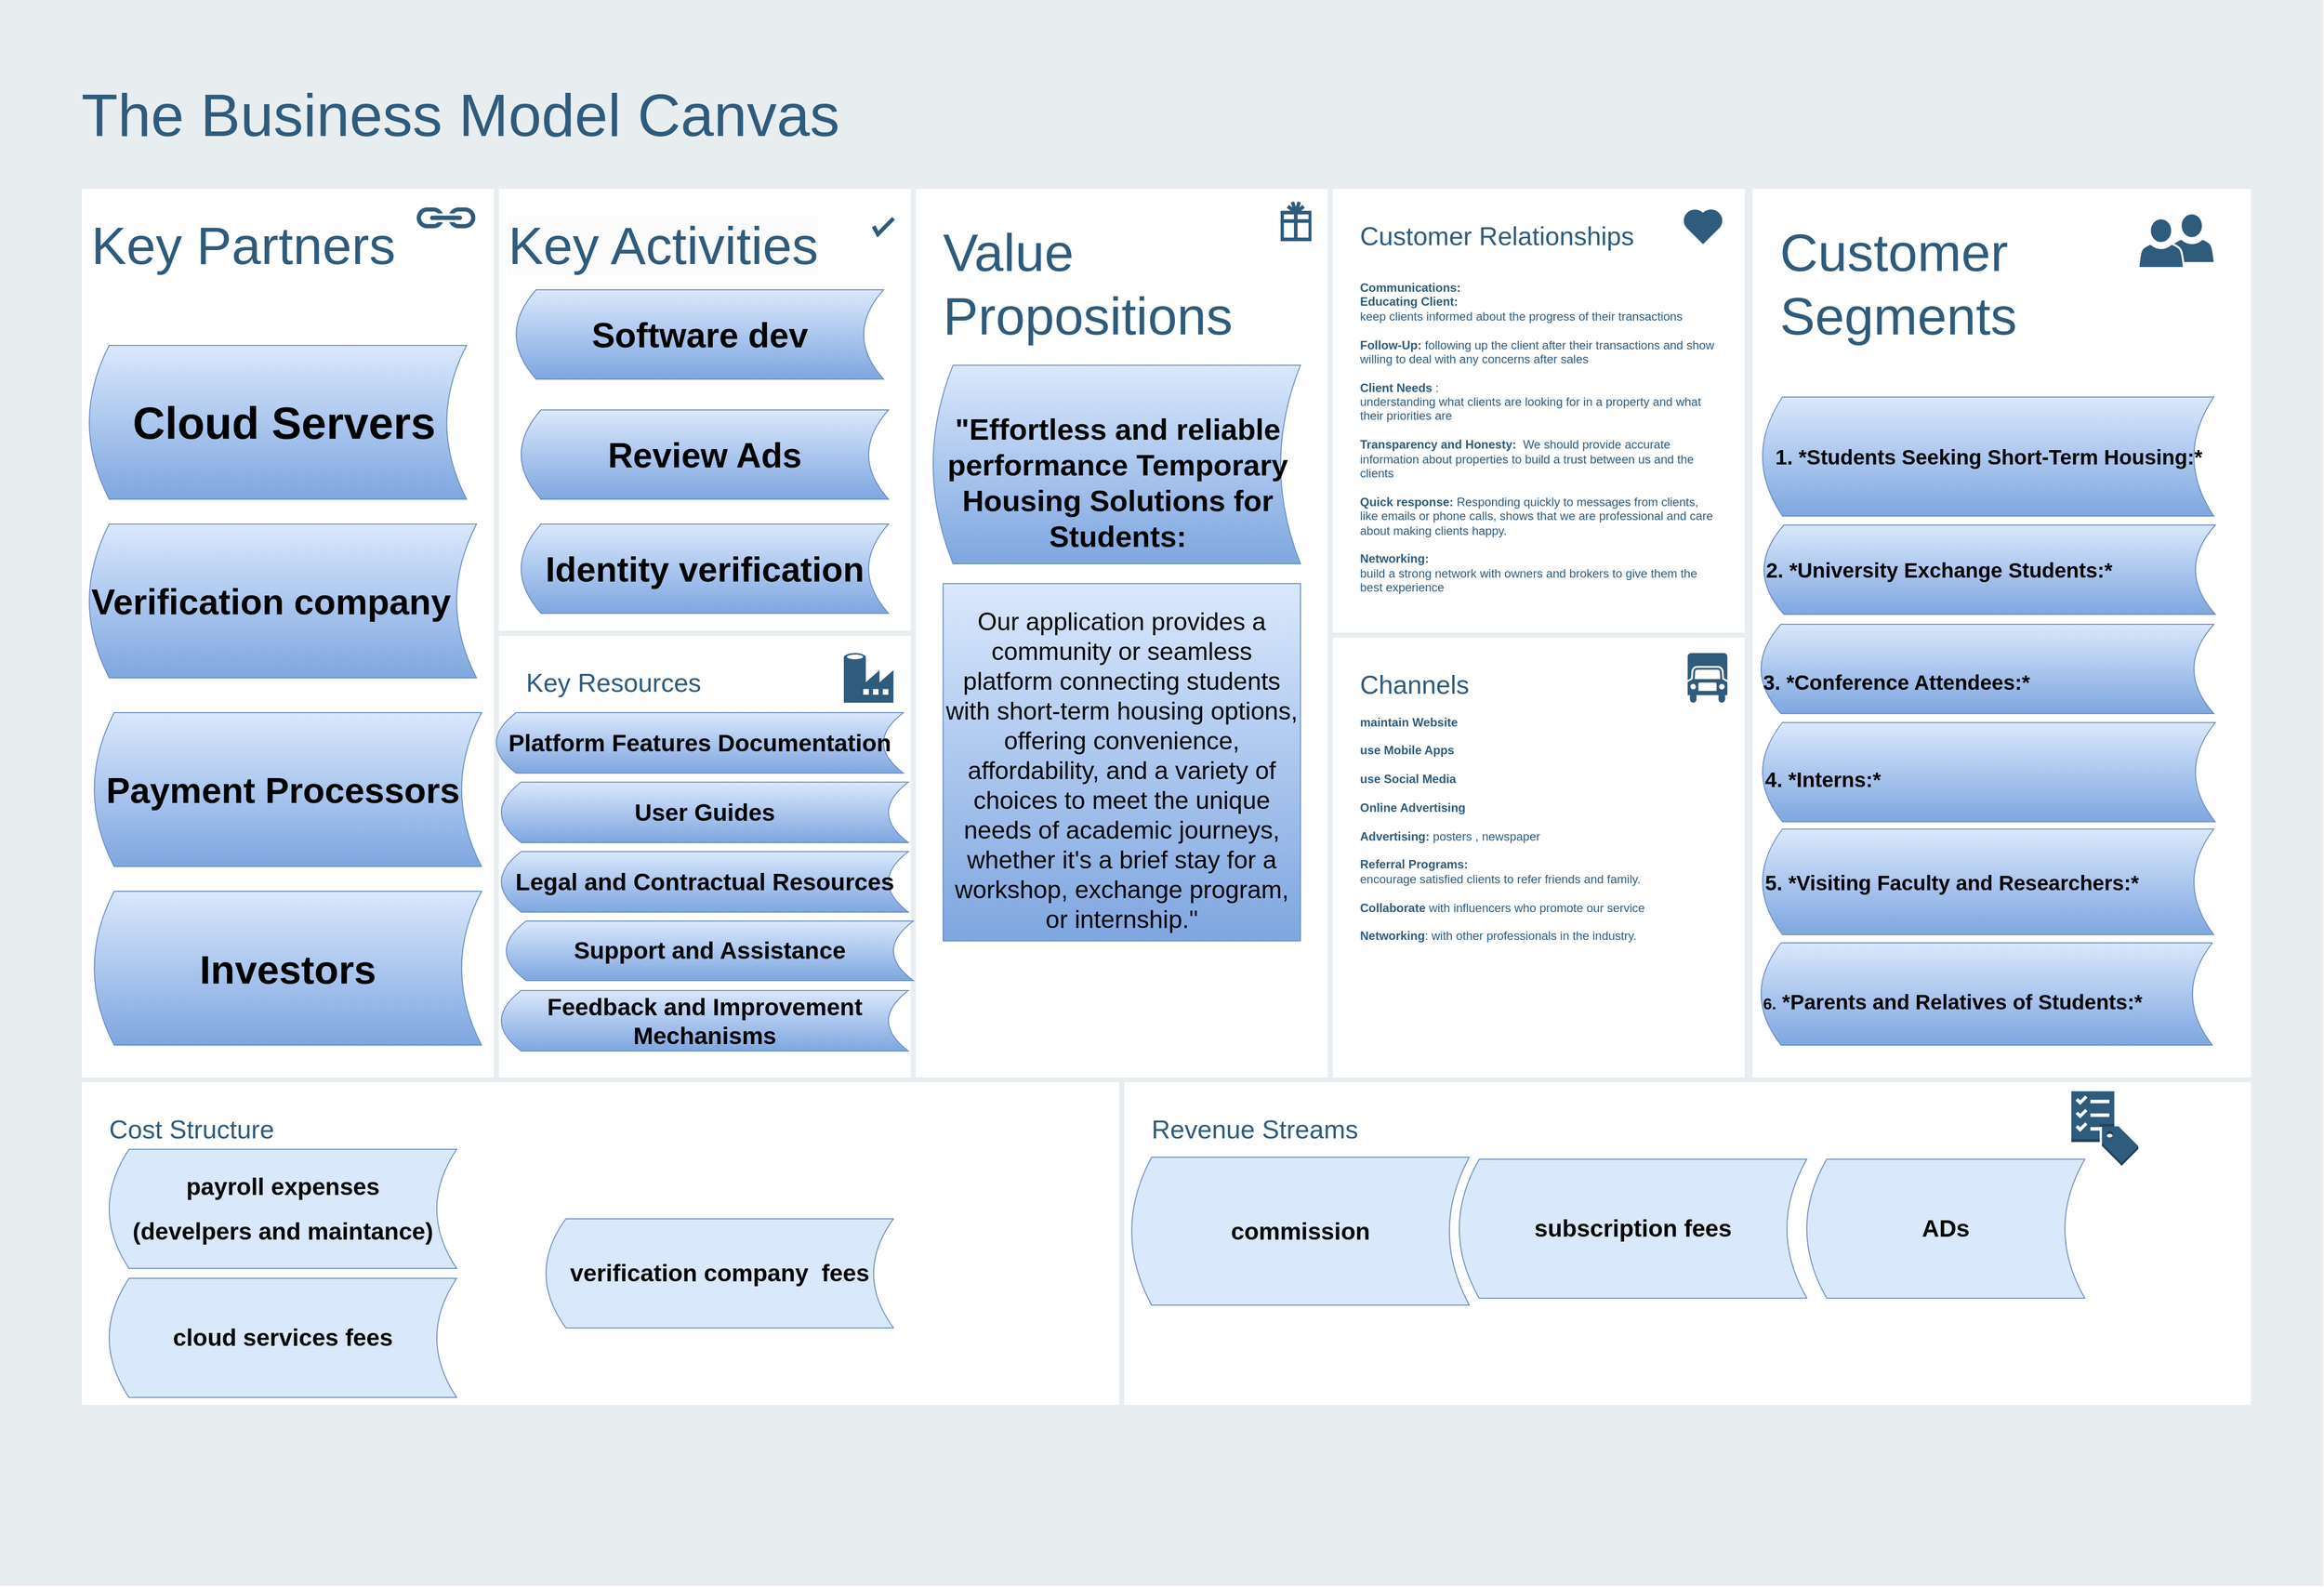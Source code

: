 <mxfile version="22.1.11" type="github">
  <diagram id="07fea595-8f29-1299-0266-81d95cde20df" name="Page-1">
    <mxGraphModel dx="5811" dy="1940" grid="1" gridSize="10" guides="1" tooltips="1" connect="1" arrows="1" fold="1" page="1" pageScale="1" pageWidth="1169" pageHeight="827" background="none" math="0" shadow="0">
      <root>
        <mxCell id="0" />
        <mxCell id="1" parent="0" />
        <mxCell id="698" value="" style="rounded=0;whiteSpace=wrap;html=1;shadow=0;labelBackgroundColor=none;strokeColor=none;strokeWidth=3;fillColor=#e8edf0;fontSize=60;fontColor=#2F5B7C;align=left;" parent="1" vertex="1">
          <mxGeometry x="-2290" y="32" width="2340" height="1598" as="geometry" />
        </mxCell>
        <mxCell id="699" value="&lt;div style=&quot;font-size: 26px&quot;&gt;&lt;font style=&quot;font-size: 26px&quot;&gt;Customer Relationships&lt;/font&gt;&lt;/div&gt;&lt;div&gt;&lt;br&gt;&lt;/div&gt;&lt;div&gt;&lt;br&gt;&lt;/div&gt;&lt;div&gt;&lt;b&gt;Communications:&lt;/b&gt;&lt;/div&gt;&lt;b&gt;Educating Client:&lt;/b&gt;&lt;br&gt;keep clients informed about the progress of their transactions&lt;br&gt;&lt;br&gt;&lt;b style=&quot;border-color: var(--border-color);&quot;&gt;Follow-Up:&amp;nbsp;&lt;/b&gt;following up the client after their transactions and show willing to deal with any concerns after sales&lt;br style=&quot;border-color: var(--border-color);&quot;&gt;&lt;br&gt;&lt;b&gt;Client&lt;/b&gt; &lt;b&gt;Needs&amp;nbsp;&lt;/b&gt;: &lt;br&gt;understanding what clients are looking for in a property and what their priorities are&lt;br&gt;&lt;br&gt;&lt;b&gt;Transparency and Honesty:&amp;nbsp; &lt;/b&gt;We should provide accurate information about properties to build a&amp;nbsp;trust between us and the clients&lt;br&gt;&lt;br&gt;&lt;b&gt;Quick response:&amp;nbsp;&lt;/b&gt;Responding quickly to messages from clients, like emails or phone calls, shows that we are professional and care about making clients happy.&lt;br&gt;&lt;br&gt;&lt;b&gt;Networking:&lt;br&gt;&lt;/b&gt;build a strong&amp;nbsp;network with owners and&amp;nbsp;brokers to give them the best experience" style="rounded=0;whiteSpace=wrap;html=1;shadow=0;labelBackgroundColor=none;strokeColor=#e8edf0;strokeWidth=5;fillColor=#ffffff;fontSize=12;fontColor=#2F5B7C;align=left;verticalAlign=top;spacing=30;" parent="1" vertex="1">
          <mxGeometry x="-950" y="220" width="420" height="452" as="geometry" />
        </mxCell>
        <mxCell id="700" value="&lt;h1 style=&quot;text-align: center; font-size: 46px;&quot;&gt;&lt;/h1&gt;&lt;font style=&quot;font-size: 46px;&quot;&gt;&lt;br&gt;&lt;/font&gt;" style="rounded=0;whiteSpace=wrap;html=1;shadow=0;labelBackgroundColor=none;strokeColor=#e8edf0;strokeWidth=5;fillColor=#ffffff;fontSize=12;fontColor=#2F5B7C;align=left;verticalAlign=top;spacing=30;" parent="1" vertex="1">
          <mxGeometry x="-2210" y="220" width="420" height="900" as="geometry" />
        </mxCell>
        <mxCell id="701" value="" style="rounded=0;whiteSpace=wrap;html=1;shadow=0;labelBackgroundColor=none;strokeColor=#e8edf0;strokeWidth=5;fillColor=#ffffff;fontSize=12;fontColor=#2F5B7C;align=left;verticalAlign=top;spacing=30;" parent="1" vertex="1">
          <mxGeometry x="-1790" y="220" width="420" height="450" as="geometry" />
        </mxCell>
        <mxCell id="702" value="&lt;div&gt;&lt;font style=&quot;font-size: 26px&quot;&gt;Key Resources&lt;/font&gt;&lt;/div&gt;&lt;div&gt;&lt;br&gt;&lt;/div&gt;&lt;div&gt;&lt;br&gt;&lt;/div&gt;" style="rounded=0;whiteSpace=wrap;html=1;shadow=0;labelBackgroundColor=none;strokeColor=#e8edf0;strokeWidth=5;fillColor=#ffffff;fontSize=12;fontColor=#2F5B7C;align=left;verticalAlign=top;spacing=30;" parent="1" vertex="1">
          <mxGeometry x="-1790" y="670" width="420" height="450" as="geometry" />
        </mxCell>
        <mxCell id="703" value="&lt;div style=&quot;font-size: 53px;&quot;&gt;&lt;font style=&quot;font-size: 53px;&quot;&gt;Value Propositions&lt;/font&gt;&lt;/div&gt;&lt;div style=&quot;font-size: 53px;&quot;&gt;&lt;br&gt;&lt;/div&gt;&lt;div&gt;&lt;br&gt;&lt;/div&gt;&lt;div style=&quot;font-size: 10px&quot;&gt;&lt;br&gt;&lt;/div&gt;" style="rounded=0;whiteSpace=wrap;html=1;shadow=0;labelBackgroundColor=none;strokeColor=#e8edf0;strokeWidth=5;fillColor=#ffffff;fontSize=12;fontColor=#2F5B7C;align=left;verticalAlign=top;spacing=30;" parent="1" vertex="1">
          <mxGeometry x="-1370" y="220" width="420" height="900" as="geometry" />
        </mxCell>
        <mxCell id="704" value="&lt;div style=&quot;font-size: 53px;&quot;&gt;&lt;font style=&quot;font-size: 53px;&quot;&gt;Customer Segments&lt;/font&gt;&lt;/div&gt;&lt;div style=&quot;font-size: 53px;&quot;&gt;&lt;br&gt;&lt;/div&gt;&lt;div&gt;&lt;br&gt;&lt;/div&gt;" style="rounded=0;whiteSpace=wrap;html=1;shadow=0;labelBackgroundColor=none;strokeColor=#e8edf0;strokeWidth=5;fillColor=#ffffff;fontSize=12;fontColor=#2F5B7C;align=left;verticalAlign=top;spacing=30;" parent="1" vertex="1">
          <mxGeometry x="-527" y="220" width="507" height="900" as="geometry" />
        </mxCell>
        <mxCell id="705" value="&lt;div&gt;&lt;font style=&quot;font-size: 26px&quot;&gt;Channels&lt;/font&gt;&lt;/div&gt;&lt;div&gt;&lt;br&gt;&lt;/div&gt;&lt;div&gt;&lt;b&gt;maintain Website&lt;br&gt;&lt;/b&gt;&lt;/div&gt;&lt;div&gt;&lt;b&gt;&lt;br&gt;&lt;/b&gt;&lt;/div&gt;&lt;div&gt;&lt;b&gt;&lt;span style=&quot;background-color: initial;&quot;&gt;use Mobile Apps&lt;/span&gt;&lt;br&gt;&lt;/b&gt;&lt;/div&gt;&lt;div&gt;&lt;b&gt;&lt;span style=&quot;background-color: initial;&quot;&gt;&lt;br&gt;&lt;/span&gt;&lt;/b&gt;&lt;/div&gt;&lt;div&gt;&lt;div style=&quot;border-color: var(--border-color);&quot;&gt;&lt;b&gt;use Social Media&lt;/b&gt;&lt;/div&gt;&lt;/div&gt;&lt;div style=&quot;border-color: var(--border-color);&quot;&gt;&lt;b&gt;&lt;br&gt;&lt;/b&gt;&lt;/div&gt;&lt;div style=&quot;border-color: var(--border-color);&quot;&gt;&lt;b&gt;Online Advertising&lt;br&gt;&lt;/b&gt;&lt;/div&gt;&lt;div style=&quot;border-color: var(--border-color);&quot;&gt;&lt;b&gt;&lt;br&gt;&lt;/b&gt;&lt;/div&gt;&lt;div&gt;&lt;b&gt;Advertising: &lt;/b&gt;posters , newspaper&lt;br&gt;&lt;/div&gt;&lt;div&gt;&lt;b&gt;&lt;br&gt;&lt;/b&gt;&lt;/div&gt;&lt;div&gt;&lt;b&gt;Referral Programs:&lt;br&gt;&lt;/b&gt;&lt;/div&gt;encourage satisfied clients to refer friends and family.&lt;br&gt;&lt;br&gt;&lt;b&gt;Collaborate&lt;/b&gt; with influencers who promote our service&lt;br&gt;&lt;br&gt;&lt;b&gt;Networking&lt;/b&gt;: with other professionals in the industry." style="rounded=0;whiteSpace=wrap;html=1;shadow=0;labelBackgroundColor=none;strokeColor=#e8edf0;strokeWidth=5;fillColor=#ffffff;fontSize=12;fontColor=#2F5B7C;align=left;verticalAlign=top;spacing=30;" parent="1" vertex="1">
          <mxGeometry x="-950" y="672" width="420" height="450" as="geometry" />
        </mxCell>
        <mxCell id="706" value="&lt;div style=&quot;font-size: 26px&quot;&gt;&lt;font style=&quot;font-size: 26px&quot;&gt;Cost Structure&lt;/font&gt;&lt;/div&gt;&lt;div&gt;&lt;br&gt;&lt;/div&gt;&lt;div&gt;&lt;br&gt;&lt;/div&gt;" style="rounded=0;whiteSpace=wrap;html=1;shadow=0;labelBackgroundColor=none;strokeColor=#e8edf0;strokeWidth=5;fillColor=#ffffff;fontSize=12;fontColor=#2F5B7C;align=left;verticalAlign=top;spacing=30;" parent="1" vertex="1">
          <mxGeometry x="-2210" y="1120" width="1050" height="330" as="geometry" />
        </mxCell>
        <mxCell id="707" value="&lt;div style=&quot;font-size: 26px&quot;&gt;&lt;font style=&quot;font-size: 26px&quot;&gt;Revenue Streams&lt;/font&gt;&lt;/div&gt;&lt;div&gt;&lt;br&gt;&lt;/div&gt;&lt;div&gt;&lt;br&gt;&lt;/div&gt;" style="rounded=0;whiteSpace=wrap;html=1;shadow=0;labelBackgroundColor=none;strokeColor=#e8edf0;strokeWidth=5;fillColor=#ffffff;fontSize=12;fontColor=#2F5B7C;align=left;verticalAlign=top;spacing=30;" parent="1" vertex="1">
          <mxGeometry x="-1160" y="1120" width="1140" height="330" as="geometry" />
        </mxCell>
        <mxCell id="708" value="The Business Model Canvas&lt;br&gt;" style="text;html=1;resizable=0;points=[];autosize=1;align=left;verticalAlign=top;spacingTop=-4;fontSize=60;fontColor=#2F5B7C;" parent="1" vertex="1">
          <mxGeometry x="-2210" y="110" width="780" height="70" as="geometry" />
        </mxCell>
        <mxCell id="709" value="" style="html=1;verticalLabelPosition=bottom;labelBackgroundColor=#ffffff;verticalAlign=top;shadow=0;dashed=0;strokeWidth=4;shape=mxgraph.ios7.misc.check;strokeColor=#2F5B7C;fillColor=#ffffff;gradientColor=none;fontSize=19;fontColor=#2F5B7C;align=left;" parent="1" vertex="1">
          <mxGeometry x="-1410" y="252" width="20" height="16" as="geometry" />
        </mxCell>
        <mxCell id="710" value="" style="shape=mxgraph.signs.travel.present;html=1;fillColor=#2F5B7C;strokeColor=none;verticalLabelPosition=bottom;verticalAlign=top;align=center;shadow=0;labelBackgroundColor=none;fontSize=12;fontColor=#2F5B7C;" parent="1" vertex="1">
          <mxGeometry x="-1000" y="235" width="31" height="40" as="geometry" />
        </mxCell>
        <mxCell id="711" value="" style="html=1;verticalLabelPosition=bottom;labelBackgroundColor=#ffffff;verticalAlign=top;strokeWidth=3;strokeColor=none;fillColor=#2F5B7C;shadow=0;dashed=0;shape=mxgraph.ios7.icons.heart;fontSize=12;fontColor=#2F5B7C;align=left;" parent="1" vertex="1">
          <mxGeometry x="-595.0" y="242" width="41" height="36" as="geometry" />
        </mxCell>
        <mxCell id="715" value="" style="shadow=0;dashed=0;html=1;strokeColor=none;labelPosition=center;verticalLabelPosition=bottom;verticalAlign=top;shape=mxgraph.mscae.cloud.data_factory;fillColor=#2F5B7C;labelBackgroundColor=none;fontSize=10;fontColor=#2F5B7C;align=left;" parent="1" vertex="1">
          <mxGeometry x="-1440" y="690" width="50" height="50" as="geometry" />
        </mxCell>
        <mxCell id="716" value="" style="shape=mxgraph.signs.transportation.truck_6;html=1;fillColor=#2F5B7C;strokeColor=none;verticalLabelPosition=bottom;verticalAlign=top;align=center;shadow=0;labelBackgroundColor=none;fontSize=10;fontColor=#2F5B7C;aspect=fixed;" parent="1" vertex="1">
          <mxGeometry x="-590" y="690" width="40" height="50" as="geometry" />
        </mxCell>
        <mxCell id="717" value="" style="shape=image;html=1;verticalAlign=top;verticalLabelPosition=bottom;labelBackgroundColor=#ffffff;imageAspect=0;aspect=fixed;image=https://cdn4.iconfinder.com/data/icons/evil-icons-user-interface/64/price-128.png;shadow=0;strokeColor=#e8edf0;strokeWidth=3;fillColor=#2F5B7C;gradientColor=none;fontSize=10;fontColor=#2F5B7C;align=left;" parent="1" vertex="1">
          <mxGeometry x="-1226" y="1140" width="58" height="58" as="geometry" />
        </mxCell>
        <mxCell id="718" value="" style="dashed=0;html=1;shape=mxgraph.aws3.checklist_cost;fillColor=#2F5B7C;gradientColor=none;shadow=0;labelBackgroundColor=none;strokeColor=none;strokeWidth=3;fontSize=10;fontColor=#2F5B7C;align=left;" parent="1" vertex="1">
          <mxGeometry x="-203.5" y="1131.5" width="67.5" height="75" as="geometry" />
        </mxCell>
        <mxCell id="719" value="" style="shadow=0;dashed=0;html=1;strokeColor=none;fillColor=#2F5B7C;labelPosition=center;verticalLabelPosition=bottom;verticalAlign=top;outlineConnect=0;shape=mxgraph.office.concepts.link;labelBackgroundColor=none;fontSize=10;fontColor=#000000;align=left;" parent="1" vertex="1">
          <mxGeometry x="-1871" y="241" width="61" height="21" as="geometry" />
        </mxCell>
        <mxCell id="720" value="" style="group" parent="1" vertex="1" connectable="0">
          <mxGeometry x="-136" y="252" width="69" height="50" as="geometry" />
        </mxCell>
        <mxCell id="721" value="" style="shadow=0;dashed=0;html=1;strokeColor=#FFFFFF;labelPosition=center;verticalLabelPosition=bottom;verticalAlign=top;outlineConnect=0;shape=mxgraph.office.users.user;fillColor=#2F5B7C;labelBackgroundColor=none;fontSize=10;fontColor=#000000;align=left;strokeWidth=2;" parent="720" vertex="1">
          <mxGeometry x="31" y="-5" width="46" height="50" as="geometry" />
        </mxCell>
        <mxCell id="722" value="" style="shadow=0;dashed=0;html=1;strokeColor=#FFFFFF;labelPosition=center;verticalLabelPosition=bottom;verticalAlign=top;outlineConnect=0;shape=mxgraph.office.users.user;fillColor=#2F5B7C;labelBackgroundColor=none;fontSize=10;fontColor=#000000;align=left;strokeWidth=2;" parent="720" vertex="1">
          <mxGeometry width="46" height="50" as="geometry" />
        </mxCell>
        <mxCell id="6P7ZVfrqg9KLVd1m-htQ-722" value="&lt;h1 style=&quot;&quot;&gt;&lt;font color=&quot;#000000&quot; style=&quot;font-size: 45px;&quot;&gt;&amp;nbsp;Cloud Servers&lt;/font&gt;&lt;/h1&gt;" style="shape=dataStorage;whiteSpace=wrap;html=1;fixedSize=1;rotation=0;align=center;fillColor=#dae8fc;strokeColor=#6c8ebf;fillStyle=auto;gradientColor=#7ea6e0;fontColor=#3399FF;" parent="1" vertex="1">
          <mxGeometry x="-2200" y="380" width="380" height="155" as="geometry" />
        </mxCell>
        <mxCell id="6P7ZVfrqg9KLVd1m-htQ-723" value="&lt;span style=&quot;font-size: 53px;&quot;&gt;Key Partners&lt;/span&gt;&lt;br&gt;&lt;font style=&quot;border-color: var(--border-color); font-family: Helvetica; font-style: normal; font-variant-ligatures: normal; font-variant-caps: normal; font-weight: 400; letter-spacing: normal; orphans: 2; text-indent: 0px; text-transform: none; widows: 2; word-spacing: 0px; -webkit-text-stroke-width: 0px; text-decoration-thickness: initial; text-decoration-style: initial; text-decoration-color: initial; background-color: rgb(251, 251, 251); font-size: 53px;&quot;&gt;&lt;font style=&quot;font-size: 53px;&quot;&gt;&lt;br class=&quot;Apple-interchange-newline&quot;&gt;&lt;br&gt;&lt;/font&gt;&lt;br&gt;&lt;/font&gt;" style="shape=dataStorage;whiteSpace=wrap;html=1;fixedSize=1;fillColor=none;strokeColor=none;align=left;verticalAlign=top;fontColor=#2F5B7C;" parent="1" vertex="1">
          <mxGeometry x="-2200" y="241" width="380" height="92" as="geometry" />
        </mxCell>
        <mxCell id="6P7ZVfrqg9KLVd1m-htQ-724" value="&lt;h1 style=&quot;&quot;&gt;&lt;font color=&quot;#000000&quot; style=&quot;font-size: 36px;&quot;&gt;Verification company&lt;/font&gt;&lt;/h1&gt;" style="shape=dataStorage;whiteSpace=wrap;html=1;fixedSize=1;rotation=0;align=left;fillColor=#dae8fc;strokeColor=#6c8ebf;fillStyle=auto;gradientColor=#7ea6e0;fontColor=#3399FF;" parent="1" vertex="1">
          <mxGeometry x="-2200" y="560" width="390" height="155" as="geometry" />
        </mxCell>
        <mxCell id="6P7ZVfrqg9KLVd1m-htQ-725" value="&lt;font style=&quot;border-color: var(--border-color); font-family: Helvetica; font-style: normal; font-variant-ligatures: normal; font-variant-caps: normal; font-weight: 400; letter-spacing: normal; orphans: 2; text-indent: 0px; text-transform: none; widows: 2; word-spacing: 0px; -webkit-text-stroke-width: 0px; text-decoration-thickness: initial; text-decoration-style: initial; text-decoration-color: initial; background-color: rgb(251, 251, 251); font-size: 53px;&quot;&gt;&lt;font style=&quot;font-size: 53px;&quot;&gt;Key Activities&lt;br class=&quot;Apple-interchange-newline&quot;&gt;&lt;br&gt;&lt;/font&gt;&lt;br&gt;&lt;/font&gt;" style="shape=dataStorage;whiteSpace=wrap;html=1;fixedSize=1;fillColor=none;strokeColor=none;align=left;verticalAlign=top;fontColor=#2F5B7C;" parent="1" vertex="1">
          <mxGeometry x="-1780" y="241" width="380" height="92" as="geometry" />
        </mxCell>
        <mxCell id="6P7ZVfrqg9KLVd1m-htQ-726" value="&lt;h1 style=&quot;&quot;&gt;&lt;font color=&quot;#000000&quot; style=&quot;font-size: 35px;&quot;&gt;Software dev&lt;/font&gt;&lt;/h1&gt;" style="shape=dataStorage;whiteSpace=wrap;html=1;fixedSize=1;rotation=0;align=center;fillColor=#dae8fc;strokeColor=#6c8ebf;fillStyle=auto;gradientColor=#7ea6e0;fontColor=#3399FF;" parent="1" vertex="1">
          <mxGeometry x="-1770" y="324" width="370" height="90" as="geometry" />
        </mxCell>
        <mxCell id="6P7ZVfrqg9KLVd1m-htQ-727" value="&lt;h1 style=&quot;&quot;&gt;&lt;font color=&quot;#000000&quot; style=&quot;font-size: 35px;&quot;&gt;Review Ads&lt;/font&gt;&lt;/h1&gt;" style="shape=dataStorage;whiteSpace=wrap;html=1;fixedSize=1;rotation=0;align=center;fillColor=#dae8fc;strokeColor=#6c8ebf;fillStyle=auto;gradientColor=#7ea6e0;fontColor=#3399FF;" parent="1" vertex="1">
          <mxGeometry x="-1765" y="445" width="370" height="90" as="geometry" />
        </mxCell>
        <mxCell id="6P7ZVfrqg9KLVd1m-htQ-728" value="&lt;h1 style=&quot;&quot;&gt;&lt;font color=&quot;#000000&quot;&gt;&lt;span style=&quot;font-size: 35px;&quot;&gt;Identity verification&lt;/span&gt;&lt;/font&gt;&lt;/h1&gt;" style="shape=dataStorage;whiteSpace=wrap;html=1;fixedSize=1;rotation=0;align=center;fillColor=#dae8fc;strokeColor=#6c8ebf;fillStyle=auto;gradientColor=#7ea6e0;fontColor=#3399FF;" parent="1" vertex="1">
          <mxGeometry x="-1765" y="560" width="370" height="90" as="geometry" />
        </mxCell>
        <mxCell id="6P7ZVfrqg9KLVd1m-htQ-729" value="&lt;h1 style=&quot;&quot;&gt;&lt;font color=&quot;#000000&quot; style=&quot;font-size: 36px;&quot;&gt;&amp;nbsp;Payment Processors&lt;/font&gt;&lt;/h1&gt;" style="shape=dataStorage;whiteSpace=wrap;html=1;fixedSize=1;rotation=0;align=left;fillColor=#dae8fc;strokeColor=#6c8ebf;fillStyle=auto;gradientColor=#7ea6e0;fontColor=#3399FF;" parent="1" vertex="1">
          <mxGeometry x="-2195" y="750" width="390" height="155" as="geometry" />
        </mxCell>
        <mxCell id="6P7ZVfrqg9KLVd1m-htQ-730" value="&lt;h1 style=&quot;&quot;&gt;&lt;font color=&quot;#000000&quot; style=&quot;font-size: 40px;&quot;&gt;Investors&lt;/font&gt;&lt;/h1&gt;" style="shape=dataStorage;whiteSpace=wrap;html=1;fixedSize=1;rotation=0;align=center;fillColor=#dae8fc;strokeColor=#6c8ebf;fillStyle=auto;gradientColor=#7ea6e0;fontColor=#3399FF;" parent="1" vertex="1">
          <mxGeometry x="-2195" y="930" width="390" height="155" as="geometry" />
        </mxCell>
        <mxCell id="i-PT0yNXqgxVOa-vqvVV-723" value="&lt;h1&gt;commission&lt;/h1&gt;" style="shape=dataStorage;whiteSpace=wrap;html=1;fixedSize=1;fillColor=#dae8fc;strokeColor=#6c8ebf;" parent="1" vertex="1">
          <mxGeometry x="-1150" y="1198" width="340" height="149" as="geometry" />
        </mxCell>
        <mxCell id="i-PT0yNXqgxVOa-vqvVV-724" value="&lt;h1 style=&quot;line-height: 120%;&quot;&gt;subscription fees&lt;/h1&gt;" style="shape=dataStorage;whiteSpace=wrap;html=1;fixedSize=1;fillColor=#dae8fc;strokeColor=#6c8ebf;" parent="1" vertex="1">
          <mxGeometry x="-820" y="1200" width="350" height="140" as="geometry" />
        </mxCell>
        <mxCell id="i-PT0yNXqgxVOa-vqvVV-725" value="&lt;h1&gt;payroll expenses&lt;/h1&gt;&lt;h1&gt;(develpers and maintance)&lt;/h1&gt;" style="shape=dataStorage;whiteSpace=wrap;html=1;fixedSize=1;fillColor=#dae8fc;strokeColor=#6c8ebf;" parent="1" vertex="1">
          <mxGeometry x="-2180" y="1190" width="350" height="120" as="geometry" />
        </mxCell>
        <mxCell id="i-PT0yNXqgxVOa-vqvVV-726" value="&lt;h1&gt;cloud services fees&lt;/h1&gt;" style="shape=dataStorage;whiteSpace=wrap;html=1;fixedSize=1;fillColor=#dae8fc;strokeColor=#6c8ebf;" parent="1" vertex="1">
          <mxGeometry x="-2180" y="1320" width="350" height="120" as="geometry" />
        </mxCell>
        <mxCell id="i-PT0yNXqgxVOa-vqvVV-727" value="&lt;h1&gt;verification company&amp;nbsp; fees&lt;/h1&gt;" style="shape=dataStorage;whiteSpace=wrap;html=1;fixedSize=1;fillColor=#dae8fc;strokeColor=#6c8ebf;" parent="1" vertex="1">
          <mxGeometry x="-1740" y="1260" width="350" height="110" as="geometry" />
        </mxCell>
        <mxCell id="i-PT0yNXqgxVOa-vqvVV-729" value="&lt;h1&gt;ADs&lt;/h1&gt;" style="shape=dataStorage;whiteSpace=wrap;html=1;fixedSize=1;fillColor=#dae8fc;strokeColor=#6c8ebf;" parent="1" vertex="1">
          <mxGeometry x="-470" y="1200" width="280" height="140" as="geometry" />
        </mxCell>
        <mxCell id="dnjPuEnvdFbTtzQ7dUyv-722" value="&lt;h1 style=&quot;&quot;&gt;&lt;font color=&quot;#000000&quot;&gt;Platform Features Documentation&lt;/font&gt;&lt;br&gt;&lt;/h1&gt;" style="shape=dataStorage;whiteSpace=wrap;html=1;fixedSize=1;rotation=0;align=center;fillColor=#dae8fc;strokeColor=#6c8ebf;fillStyle=auto;gradientColor=#7ea6e0;fontColor=#3399FF;" parent="1" vertex="1">
          <mxGeometry x="-1790" y="750" width="410" height="61" as="geometry" />
        </mxCell>
        <mxCell id="dnjPuEnvdFbTtzQ7dUyv-727" value="&lt;h1 style=&quot;&quot;&gt;&lt;font color=&quot;#000000&quot;&gt;User Guides&lt;/font&gt;&lt;br&gt;&lt;/h1&gt;" style="shape=dataStorage;whiteSpace=wrap;html=1;fixedSize=1;rotation=0;align=center;fillColor=#dae8fc;strokeColor=#6c8ebf;fillStyle=auto;gradientColor=#7ea6e0;fontColor=#3399FF;" parent="1" vertex="1">
          <mxGeometry x="-1785" y="820" width="410" height="61" as="geometry" />
        </mxCell>
        <mxCell id="dnjPuEnvdFbTtzQ7dUyv-728" value="&lt;h1 style=&quot;&quot;&gt;&lt;font color=&quot;#000000&quot;&gt;Legal and Contractual Resources&lt;/font&gt;&lt;br&gt;&lt;/h1&gt;" style="shape=dataStorage;whiteSpace=wrap;html=1;fixedSize=1;rotation=0;align=center;fillColor=#dae8fc;strokeColor=#6c8ebf;fillStyle=auto;gradientColor=#7ea6e0;fontColor=#3399FF;" parent="1" vertex="1">
          <mxGeometry x="-1785" y="890" width="410" height="61" as="geometry" />
        </mxCell>
        <mxCell id="dnjPuEnvdFbTtzQ7dUyv-729" value="&lt;h1 style=&quot;&quot;&gt;&lt;font color=&quot;#000000&quot;&gt;Support and Assistance&lt;/font&gt;&lt;br&gt;&lt;/h1&gt;" style="shape=dataStorage;whiteSpace=wrap;html=1;fixedSize=1;rotation=0;align=center;fillColor=#dae8fc;strokeColor=#6c8ebf;fillStyle=auto;gradientColor=#7ea6e0;fontColor=#3399FF;" parent="1" vertex="1">
          <mxGeometry x="-1780" y="960" width="410" height="60" as="geometry" />
        </mxCell>
        <mxCell id="dnjPuEnvdFbTtzQ7dUyv-730" value="&lt;h1 style=&quot;&quot;&gt;&lt;font color=&quot;#000000&quot;&gt;Feedback and Improvement Mechanisms&lt;/font&gt;&lt;br&gt;&lt;/h1&gt;" style="shape=dataStorage;whiteSpace=wrap;html=1;fixedSize=1;rotation=0;align=center;fillColor=#dae8fc;strokeColor=#6c8ebf;fillStyle=auto;gradientColor=#7ea6e0;fontColor=#3399FF;" parent="1" vertex="1">
          <mxGeometry x="-1785" y="1030" width="410" height="61" as="geometry" />
        </mxCell>
        <mxCell id="oWkPg1YfFOm1YqjvmFbe-722" value="&lt;div style=&quot;&quot;&gt;&lt;span style=&quot;font-size: 30px;&quot;&gt;&lt;b&gt;&lt;br&gt;&lt;/b&gt;&lt;/span&gt;&lt;/div&gt;&lt;div style=&quot;text-align: center; border-color: var(--border-color); font-family: Helvetica; font-style: normal; font-variant-ligatures: normal; font-variant-caps: normal; letter-spacing: normal; orphans: 2; text-indent: 0px; text-transform: none; widows: 2; word-spacing: 0px; -webkit-text-stroke-width: 0px; text-decoration-thickness: initial; text-decoration-style: initial; text-decoration-color: initial; font-size: 30px;&quot;&gt;&lt;font style=&quot;border-color: var(--border-color); font-size: 30px;&quot;&gt;&lt;span style=&quot;border-color: var(--border-color);&quot;&gt;&lt;b style=&quot;&quot;&gt;&quot;Effortless and reliable performance Temporary Housing Solutions for Students:&lt;/b&gt;&lt;/span&gt;&lt;/font&gt;&lt;/div&gt;" style="shape=dataStorage;whiteSpace=wrap;html=1;fixedSize=1;fillColor=#DAE8FC;strokeColor=#6c8ebf;align=left;gradientColor=#7EA6E0;" vertex="1" parent="1">
          <mxGeometry x="-1350" y="400" width="370" height="200" as="geometry" />
        </mxCell>
        <mxCell id="oWkPg1YfFOm1YqjvmFbe-729" value="&lt;br&gt;&lt;font style=&quot;font-size: 25px;&quot;&gt;&lt;span style=&quot;font-family: Helvetica; font-style: normal; font-variant-ligatures: normal; font-variant-caps: normal; font-weight: 400; letter-spacing: normal; orphans: 2; text-align: left; text-indent: 0px; text-transform: none; widows: 2; word-spacing: 0px; -webkit-text-stroke-width: 0px; text-decoration-thickness: initial; text-decoration-style: initial; text-decoration-color: initial; float: none; display: inline !important;&quot;&gt;Our application provides a community or seamless platform connecting students with short-term housing options, offering convenience, affordability, and a variety of choices to meet the unique needs of academic journeys, whether it&#39;s a brief stay for a workshop, exchange program, or internship.&quot;&lt;/span&gt;&lt;br&gt;&lt;/font&gt;" style="whiteSpace=wrap;html=1;aspect=fixed;fillColor=#dae8fc;strokeColor=#6c8ebf;gradientColor=#7EA6E0;" vertex="1" parent="1">
          <mxGeometry x="-1340" y="620" width="360" height="360" as="geometry" />
        </mxCell>
        <mxCell id="oWkPg1YfFOm1YqjvmFbe-732" value="&lt;div style=&quot;font-size: 21px;&quot;&gt;&lt;font style=&quot;font-size: 21px;&quot;&gt;&lt;b&gt;&lt;br&gt;&lt;/b&gt;&lt;/font&gt;&lt;/div&gt;&lt;div style=&quot;border-color: var(--border-color); font-size: 21px;&quot;&gt;&lt;font style=&quot;font-size: 21px;&quot;&gt;&lt;span style=&quot;border-color: var(--border-color);&quot;&gt;&lt;b&gt;&lt;font style=&quot;border-color: var(--border-color); font-size: 21px;&quot;&gt;1&lt;/font&gt;&lt;font style=&quot;border-color: var(--border-color); font-size: 21px;&quot;&gt;. *Students Seeking Short-Term Housing:*&lt;/font&gt;&lt;/b&gt;&lt;/span&gt;&lt;/font&gt;&lt;/div&gt;&lt;div style=&quot;border-color: var(--border-color); font-size: 21px;&quot;&gt;&lt;div style=&quot;&quot;&gt;&lt;br&gt;&lt;/div&gt;&lt;/div&gt;" style="shape=dataStorage;whiteSpace=wrap;html=1;fixedSize=1;fillColor=#dae8fc;strokeColor=#6c8ebf;gradientColor=#7EA6E0;align=center;" vertex="1" parent="1">
          <mxGeometry x="-514.5" y="432" width="454.5" height="120" as="geometry" />
        </mxCell>
        <mxCell id="oWkPg1YfFOm1YqjvmFbe-734" value="&lt;font style=&quot;font-size: 21px;&quot;&gt;&lt;b style=&quot;&quot;&gt;&lt;br&gt;&lt;/b&gt;&lt;/font&gt;&lt;div style=&quot;border-color: var(--border-color); font-size: 21px;&quot;&gt;&lt;span style=&quot;border-color: var(--border-color);&quot;&gt;&lt;b&gt;&lt;font style=&quot;font-size: 21px;&quot;&gt;&lt;font style=&quot;font-size: 21px;&quot;&gt;2. *University Exchange Students:*&lt;/font&gt;&lt;span style=&quot;border-color: var(--border-color);&quot;&gt;&lt;font style=&quot;font-size: 21px;&quot;&gt;&amp;nbsp;&lt;/font&gt;&lt;/span&gt;&lt;/font&gt;&lt;/b&gt;&lt;/span&gt;&lt;/div&gt;&lt;div style=&quot;border-color: var(--border-color); font-size: 21px;&quot;&gt;&lt;br&gt;&lt;/div&gt;" style="shape=dataStorage;whiteSpace=wrap;html=1;fixedSize=1;fillColor=#dae8fc;strokeColor=#6c8ebf;gradientColor=#7EA6E0;align=left;" vertex="1" parent="1">
          <mxGeometry x="-513" y="561" width="454.5" height="90" as="geometry" />
        </mxCell>
        <mxCell id="oWkPg1YfFOm1YqjvmFbe-735" value="&lt;b style=&quot;font-size: 21px;&quot;&gt;&lt;font style=&quot;font-size: 21px;&quot;&gt;&lt;br&gt;&lt;/font&gt;&lt;/b&gt;&lt;div style=&quot;border-color: var(--border-color); font-size: 21px;&quot;&gt;&lt;b style=&quot;&quot;&gt;&lt;font style=&quot;font-size: 21px;&quot;&gt;&lt;span style=&quot;border-color: var(--border-color);&quot;&gt;3. *Conference Attendees:*&lt;/span&gt;&lt;span style=&quot;border-color: var(--border-color);&quot;&gt;&amp;nbsp;&lt;/span&gt;&lt;/font&gt;&lt;/b&gt;&lt;/div&gt;" style="shape=dataStorage;whiteSpace=wrap;html=1;fixedSize=1;fillColor=#dae8fc;strokeColor=#6c8ebf;gradientColor=#7EA6E0;align=left;" vertex="1" parent="1">
          <mxGeometry x="-516" y="661" width="456" height="90" as="geometry" />
        </mxCell>
        <mxCell id="oWkPg1YfFOm1YqjvmFbe-736" value="&lt;b&gt;&lt;br&gt;&lt;/b&gt;&lt;div style=&quot;border-color: var(--border-color); font-size: 15px;&quot;&gt;&lt;b&gt;&lt;span style=&quot;font-size: 21px;&quot;&gt;&lt;span style=&quot;border-color: var(--border-color);&quot;&gt;4&lt;/span&gt;.&lt;span style=&quot;border-color: var(--border-color);&quot;&gt;&amp;nbsp;&lt;/span&gt;&lt;/span&gt;&lt;span style=&quot;font-size: 21px; border-color: var(--border-color);&quot;&gt;*Interns:*&lt;/span&gt;&lt;/b&gt;&lt;/div&gt;" style="shape=dataStorage;whiteSpace=wrap;html=1;fixedSize=1;fillColor=#dae8fc;strokeColor=#6c8ebf;gradientColor=#7EA6E0;align=left;" vertex="1" parent="1">
          <mxGeometry x="-514.5" y="760" width="456" height="100" as="geometry" />
        </mxCell>
        <mxCell id="oWkPg1YfFOm1YqjvmFbe-737" value="&lt;font style=&quot;font-size: 15px;&quot;&gt;&lt;br&gt;&lt;/font&gt;&lt;div style=&quot;border-color: var(--border-color); font-size: 15px;&quot;&gt;&lt;span style=&quot;font-size: 21px; border-color: var(--border-color);&quot;&gt;&lt;b&gt;&lt;font style=&quot;font-size: 21px;&quot;&gt;5. *Visiting Faculty and Researchers&lt;/font&gt;:*&lt;span style=&quot;border-color: var(--border-color);&quot;&gt;&amp;nbsp;&lt;/span&gt;&lt;/b&gt;&lt;/span&gt;&lt;/div&gt;&lt;div style=&quot;border-color: var(--border-color); font-size: 15px;&quot;&gt;&lt;br&gt;&lt;/div&gt;" style="shape=dataStorage;whiteSpace=wrap;html=1;fixedSize=1;fillColor=#dae8fc;strokeColor=#6c8ebf;gradientColor=#7EA6E0;align=left;" vertex="1" parent="1">
          <mxGeometry x="-514.5" y="867.25" width="454.5" height="106.5" as="geometry" />
        </mxCell>
        <mxCell id="oWkPg1YfFOm1YqjvmFbe-738" value="&lt;div style=&quot;&quot;&gt;&lt;b&gt;&lt;br&gt;&lt;/b&gt;&lt;/div&gt;&lt;span style=&quot;border-color: var(--border-color); font-family: Helvetica; font-style: normal; font-variant-ligatures: normal; font-variant-caps: normal; letter-spacing: normal; orphans: 2; text-indent: 0px; text-transform: none; widows: 2; word-spacing: 0px; -webkit-text-stroke-width: 0px; text-decoration-thickness: initial; text-decoration-style: initial; text-decoration-color: initial;&quot;&gt;&lt;div style=&quot;&quot;&gt;&lt;span style=&quot;background-color: initial; border-color: var(--border-color);&quot;&gt;&lt;b&gt;&lt;font style=&quot;font-size: 16px;&quot;&gt;6.&lt;/font&gt;&lt;font style=&quot;font-size: 21px;&quot;&gt; *Parents and Relatives of Students:*&lt;/font&gt;&lt;/b&gt;&lt;/span&gt;&lt;/div&gt;&lt;/span&gt;" style="shape=dataStorage;whiteSpace=wrap;html=1;fixedSize=1;fillColor=#dae8fc;strokeColor=#6c8ebf;gradientColor=#7EA6E0;align=left;" vertex="1" parent="1">
          <mxGeometry x="-516" y="982" width="454.5" height="103" as="geometry" />
        </mxCell>
      </root>
    </mxGraphModel>
  </diagram>
</mxfile>
